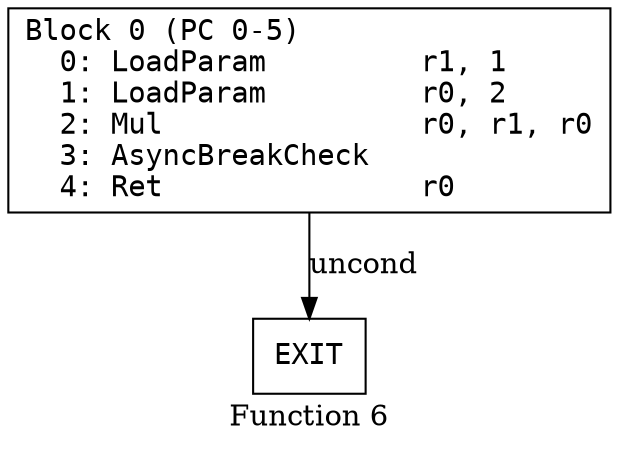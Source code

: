 // Function 6 from cjs-show-source
// Generated from data/cjs-show-source.dot

digraph {
  rankdir=TB;
  node [shape=box, fontname="monospace"];

  label = "Function 6";
  style = filled;
  color = lightgrey;

  f6_n0 [ label = "Block 0 (PC 0-5)\l  0: LoadParam         r1, 1\l  1: LoadParam         r0, 2\l  2: Mul               r0, r1, r0\l  3: AsyncBreakCheck   \l  4: Ret               r0\l" ]
  f6_n1 [ label = "EXIT" ]

  f6_n0 -> f6_n1 [label="uncond"]
}
